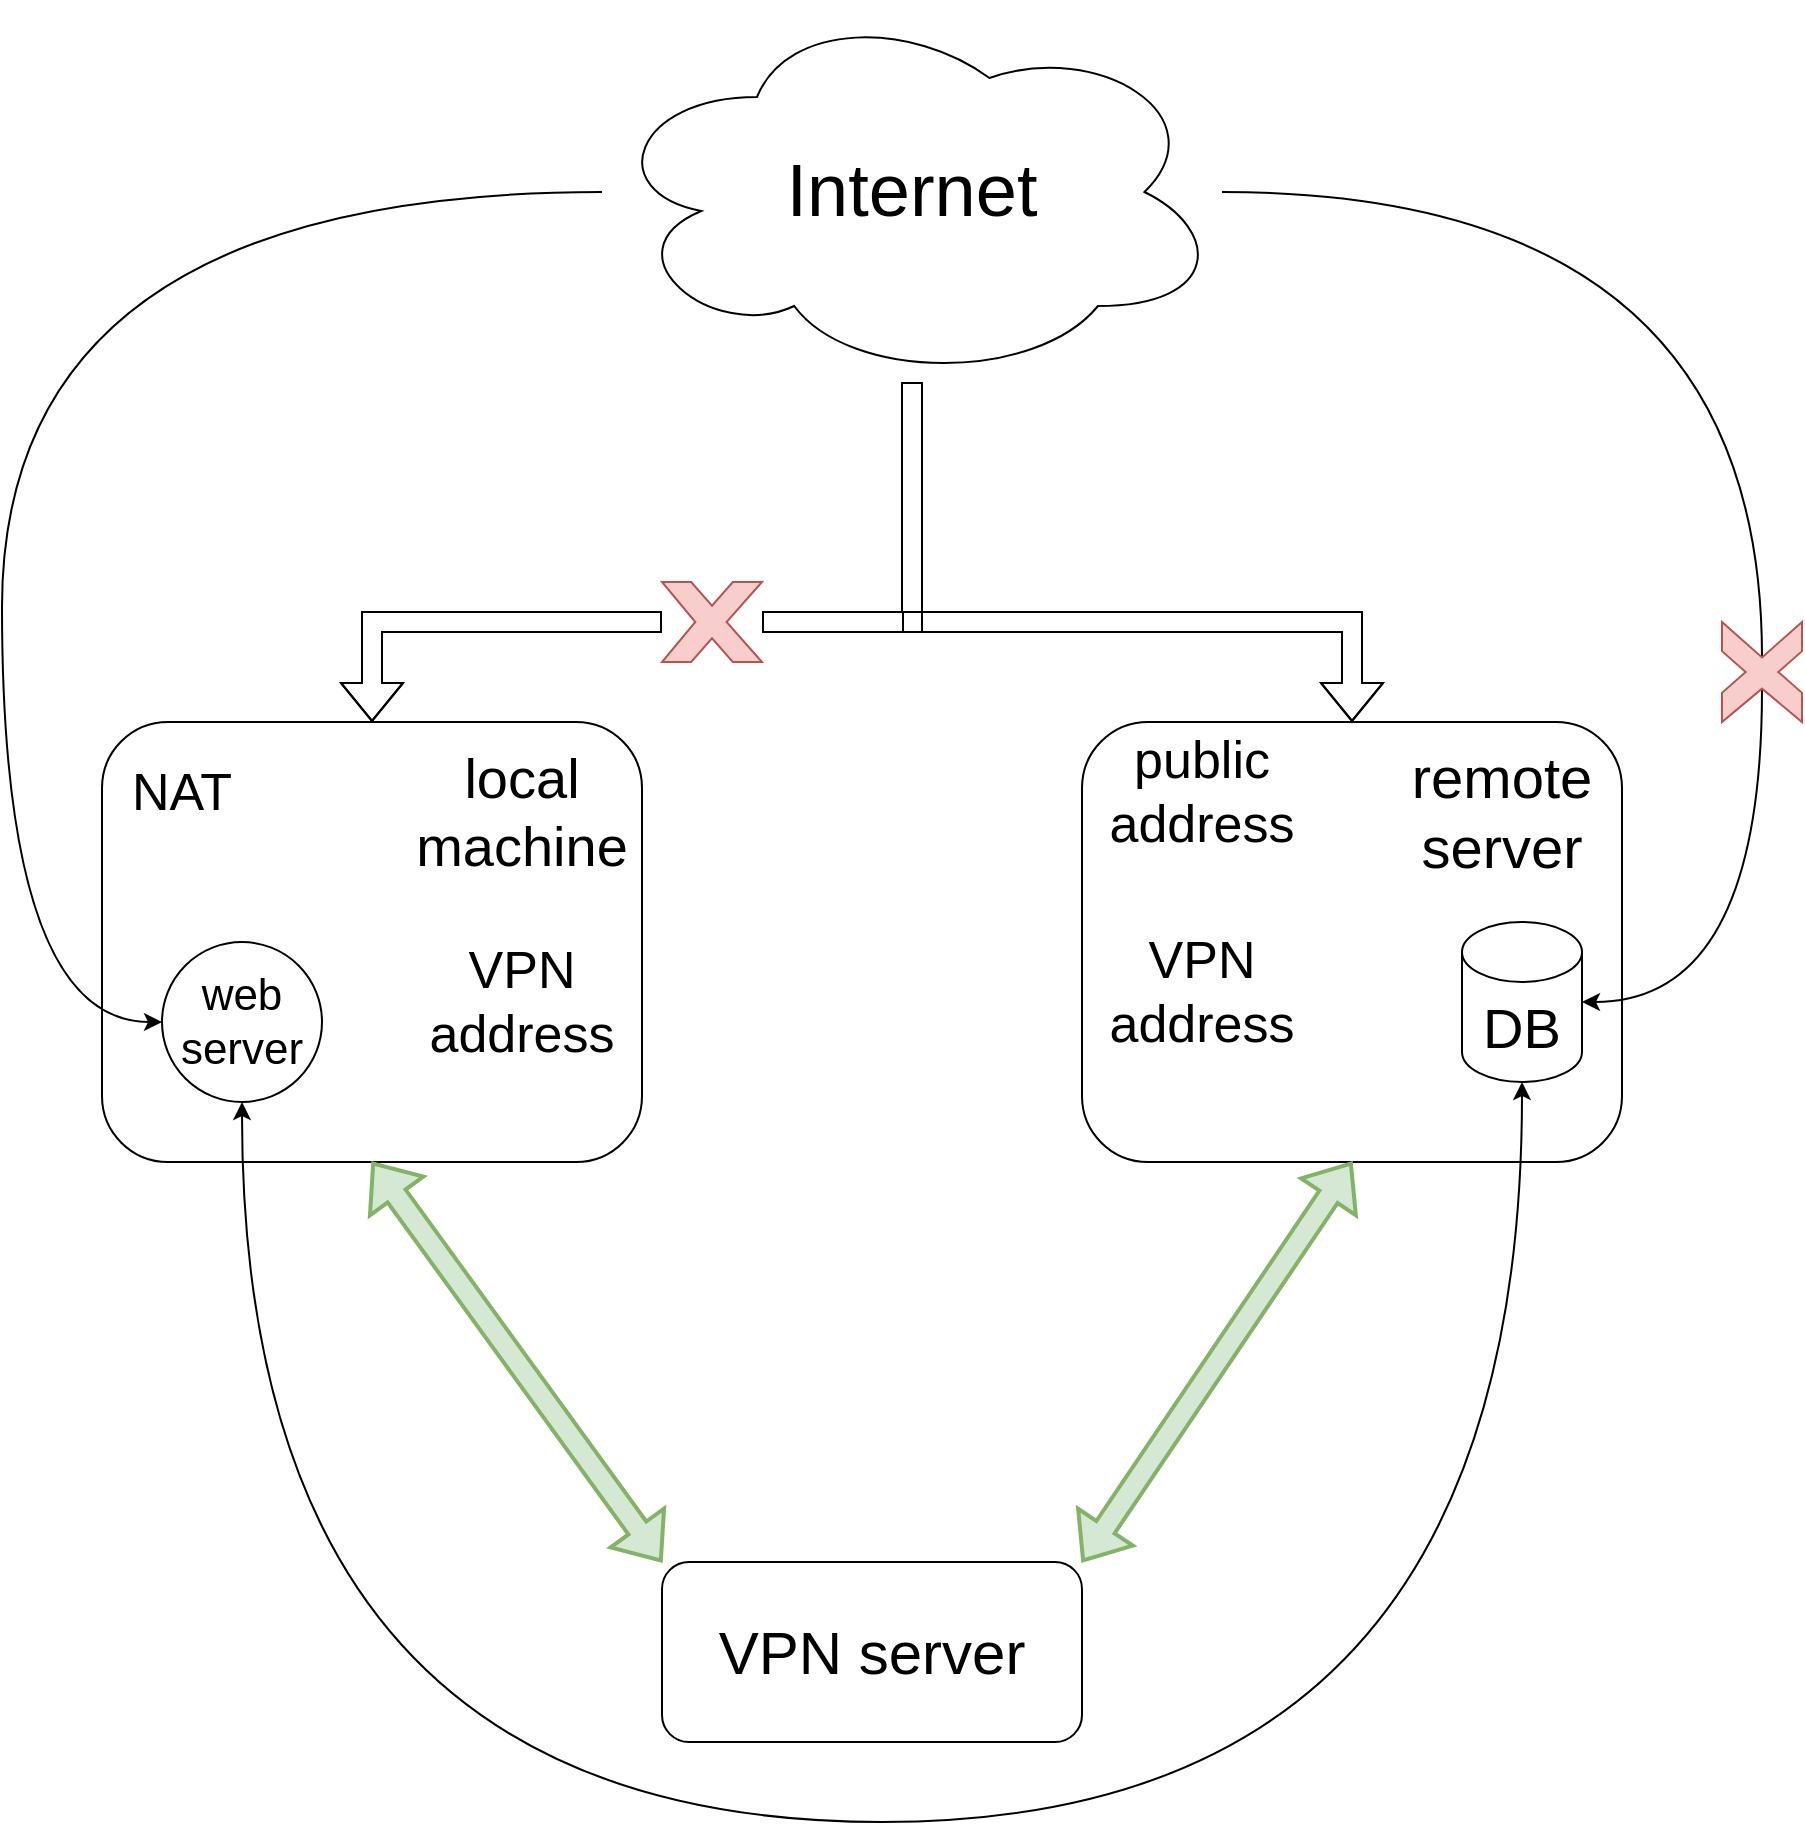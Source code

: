 <mxfile version="17.1.1" type="device"><diagram id="aggXbQ3W8WFpttpj-Tly" name="Page-1"><mxGraphModel dx="2438" dy="2033" grid="1" gridSize="10" guides="1" tooltips="1" connect="1" arrows="1" fold="1" page="1" pageScale="1" pageWidth="850" pageHeight="1100" math="0" shadow="0"><root><mxCell id="0"/><mxCell id="1" parent="0"/><mxCell id="maM_S-i4DTkjEe1RUnma-21" style="edgeStyle=orthogonalEdgeStyle;curved=1;rounded=0;orthogonalLoop=1;jettySize=auto;html=1;startArrow=none;shape=flexArrow;" edge="1" parent="1" source="maM_S-i4DTkjEe1RUnma-22" target="maM_S-i4DTkjEe1RUnma-6"><mxGeometry relative="1" as="geometry"/></mxCell><mxCell id="maM_S-i4DTkjEe1RUnma-25" style="edgeStyle=orthogonalEdgeStyle;curved=1;rounded=0;orthogonalLoop=1;jettySize=auto;html=1;shape=flexArrow;" edge="1" parent="1" target="maM_S-i4DTkjEe1RUnma-3"><mxGeometry relative="1" as="geometry"><mxPoint x="440" y="250" as="sourcePoint"/><Array as="points"><mxPoint x="450" y="250"/><mxPoint x="665" y="250"/></Array></mxGeometry></mxCell><mxCell id="maM_S-i4DTkjEe1RUnma-32" style="edgeStyle=orthogonalEdgeStyle;curved=1;rounded=0;orthogonalLoop=1;jettySize=auto;html=1;entryX=0.65;entryY=0.5;entryDx=0;entryDy=0;entryPerimeter=0;endArrow=none;endFill=0;" edge="1" parent="1" source="maM_S-i4DTkjEe1RUnma-2" target="maM_S-i4DTkjEe1RUnma-27"><mxGeometry relative="1" as="geometry"/></mxCell><mxCell id="maM_S-i4DTkjEe1RUnma-35" style="edgeStyle=orthogonalEdgeStyle;curved=1;rounded=0;orthogonalLoop=1;jettySize=auto;html=1;endArrow=classic;endFill=1;" edge="1" parent="1" source="maM_S-i4DTkjEe1RUnma-2" target="maM_S-i4DTkjEe1RUnma-12"><mxGeometry relative="1" as="geometry"><Array as="points"><mxPoint x="-10" y="35"/><mxPoint x="-10" y="450"/></Array></mxGeometry></mxCell><mxCell id="maM_S-i4DTkjEe1RUnma-2" value="&lt;font style=&quot;font-size: 37px&quot;&gt;Internet&lt;/font&gt;" style="ellipse;shape=cloud;whiteSpace=wrap;html=1;" vertex="1" parent="1"><mxGeometry x="290" y="-60" width="310" height="190" as="geometry"/></mxCell><mxCell id="maM_S-i4DTkjEe1RUnma-3" value="" style="rounded=1;whiteSpace=wrap;html=1;fillColor=none;" vertex="1" parent="1"><mxGeometry x="530" y="300" width="270" height="220" as="geometry"/></mxCell><mxCell id="maM_S-i4DTkjEe1RUnma-4" value="&lt;font style=&quot;font-size: 29px&quot;&gt;remote server&lt;/font&gt;" style="text;html=1;strokeColor=none;fillColor=none;align=center;verticalAlign=middle;whiteSpace=wrap;rounded=0;" vertex="1" parent="1"><mxGeometry x="710" y="330" width="60" height="30" as="geometry"/></mxCell><mxCell id="maM_S-i4DTkjEe1RUnma-6" value="" style="rounded=1;whiteSpace=wrap;html=1;fillColor=none;" vertex="1" parent="1"><mxGeometry x="40" y="300" width="270" height="220" as="geometry"/></mxCell><mxCell id="maM_S-i4DTkjEe1RUnma-7" value="&lt;font style=&quot;font-size: 28px&quot;&gt;local machine&lt;/font&gt;" style="text;html=1;strokeColor=none;fillColor=none;align=center;verticalAlign=middle;whiteSpace=wrap;rounded=0;" vertex="1" parent="1"><mxGeometry x="220" y="330" width="60" height="30" as="geometry"/></mxCell><mxCell id="maM_S-i4DTkjEe1RUnma-10" value="&lt;font style=&quot;font-size: 26px&quot;&gt;public address&lt;/font&gt;" style="text;html=1;strokeColor=none;fillColor=none;align=center;verticalAlign=middle;whiteSpace=wrap;rounded=0;" vertex="1" parent="1"><mxGeometry x="560" y="320" width="60" height="30" as="geometry"/></mxCell><mxCell id="maM_S-i4DTkjEe1RUnma-11" value="&lt;font style=&quot;font-size: 28px&quot;&gt;DB&lt;/font&gt;" style="shape=cylinder3;whiteSpace=wrap;html=1;boundedLbl=1;backgroundOutline=1;size=15;" vertex="1" parent="1"><mxGeometry x="720" y="400" width="60" height="80" as="geometry"/></mxCell><mxCell id="maM_S-i4DTkjEe1RUnma-49" style="edgeStyle=orthogonalEdgeStyle;curved=1;rounded=0;orthogonalLoop=1;jettySize=auto;html=1;fontSize=28;startArrow=classic;startFill=1;endArrow=classic;endFill=1;startSize=6;strokeWidth=1;" edge="1" parent="1" source="maM_S-i4DTkjEe1RUnma-12" target="maM_S-i4DTkjEe1RUnma-11"><mxGeometry relative="1" as="geometry"><Array as="points"><mxPoint x="110" y="850"/><mxPoint x="750" y="850"/></Array></mxGeometry></mxCell><mxCell id="maM_S-i4DTkjEe1RUnma-12" value="&lt;div style=&quot;font-size: 22px&quot;&gt;&lt;font style=&quot;font-size: 22px&quot;&gt;web&lt;/font&gt;&lt;/div&gt;&lt;div style=&quot;font-size: 22px&quot;&gt;&lt;font style=&quot;font-size: 22px&quot;&gt;server&lt;/font&gt;&lt;/div&gt;" style="ellipse;whiteSpace=wrap;html=1;aspect=fixed;" vertex="1" parent="1"><mxGeometry x="70" y="410" width="80" height="80" as="geometry"/></mxCell><mxCell id="maM_S-i4DTkjEe1RUnma-13" value="&lt;font style=&quot;font-size: 30px&quot;&gt;VPN server&lt;/font&gt;" style="rounded=1;whiteSpace=wrap;html=1;" vertex="1" parent="1"><mxGeometry x="320" y="720" width="210" height="90" as="geometry"/></mxCell><mxCell id="maM_S-i4DTkjEe1RUnma-22" value="" style="verticalLabelPosition=bottom;verticalAlign=top;html=1;shape=mxgraph.basic.x;fillColor=#f8cecc;strokeColor=#b85450;" vertex="1" parent="1"><mxGeometry x="320" y="230" width="50" height="40" as="geometry"/></mxCell><mxCell id="maM_S-i4DTkjEe1RUnma-23" value="" style="edgeStyle=orthogonalEdgeStyle;curved=1;rounded=0;orthogonalLoop=1;jettySize=auto;html=1;entryX=1;entryY=0.5;entryDx=0;entryDy=0;endArrow=none;shape=flexArrow;" edge="1" parent="1" source="maM_S-i4DTkjEe1RUnma-2" target="maM_S-i4DTkjEe1RUnma-22"><mxGeometry relative="1" as="geometry"><mxPoint x="500" y="55" as="sourcePoint"/><mxPoint x="310" y="410.0" as="targetPoint"/></mxGeometry></mxCell><mxCell id="maM_S-i4DTkjEe1RUnma-30" style="edgeStyle=orthogonalEdgeStyle;curved=1;rounded=0;orthogonalLoop=1;jettySize=auto;html=1;entryX=1;entryY=0.5;entryDx=0;entryDy=0;entryPerimeter=0;exitX=0.33;exitY=0.5;exitDx=0;exitDy=0;exitPerimeter=0;" edge="1" parent="1" source="maM_S-i4DTkjEe1RUnma-27" target="maM_S-i4DTkjEe1RUnma-11"><mxGeometry relative="1" as="geometry"><Array as="points"><mxPoint x="870" y="440"/></Array></mxGeometry></mxCell><mxCell id="maM_S-i4DTkjEe1RUnma-27" value="" style="verticalLabelPosition=bottom;verticalAlign=top;html=1;shape=mxgraph.basic.x;direction=north;fillColor=#f8cecc;strokeColor=#b85450;" vertex="1" parent="1"><mxGeometry x="850" y="250" width="40" height="50" as="geometry"/></mxCell><mxCell id="maM_S-i4DTkjEe1RUnma-43" value="" style="shape=flexArrow;endArrow=classic;startArrow=classic;html=1;rounded=0;entryX=0;entryY=0;entryDx=0;entryDy=0;exitX=0.5;exitY=1;exitDx=0;exitDy=0;fillColor=#d5e8d4;strokeColor=#82b366;strokeWidth=2;fontStyle=1" edge="1" parent="1" source="maM_S-i4DTkjEe1RUnma-6" target="maM_S-i4DTkjEe1RUnma-13"><mxGeometry width="100" height="100" relative="1" as="geometry"><mxPoint x="100" y="680" as="sourcePoint"/><mxPoint x="200" y="580" as="targetPoint"/></mxGeometry></mxCell><mxCell id="maM_S-i4DTkjEe1RUnma-44" value="" style="shape=flexArrow;endArrow=classic;startArrow=classic;html=1;rounded=0;entryX=1;entryY=0;entryDx=0;entryDy=0;exitX=0.5;exitY=1;exitDx=0;exitDy=0;fillColor=#d5e8d4;strokeColor=#82b366;strokeWidth=2;" edge="1" parent="1" source="maM_S-i4DTkjEe1RUnma-3" target="maM_S-i4DTkjEe1RUnma-13"><mxGeometry width="100" height="100" relative="1" as="geometry"><mxPoint x="395" y="490.0" as="sourcePoint"/><mxPoint x="540" y="690.0" as="targetPoint"/></mxGeometry></mxCell><mxCell id="maM_S-i4DTkjEe1RUnma-45" value="&lt;font style=&quot;font-size: 26px&quot;&gt;VPN address&lt;/font&gt;" style="text;html=1;strokeColor=none;fillColor=none;align=center;verticalAlign=middle;whiteSpace=wrap;rounded=0;" vertex="1" parent="1"><mxGeometry x="560" y="420" width="60" height="30" as="geometry"/></mxCell><mxCell id="maM_S-i4DTkjEe1RUnma-47" value="&lt;font style=&quot;font-size: 26px&quot;&gt;VPN address&lt;/font&gt;" style="text;html=1;strokeColor=none;fillColor=none;align=center;verticalAlign=middle;whiteSpace=wrap;rounded=0;" vertex="1" parent="1"><mxGeometry x="220" y="425" width="60" height="30" as="geometry"/></mxCell><mxCell id="maM_S-i4DTkjEe1RUnma-48" value="&lt;font style=&quot;font-size: 26px&quot;&gt;NAT&lt;/font&gt;" style="text;html=1;strokeColor=none;fillColor=none;align=center;verticalAlign=middle;whiteSpace=wrap;rounded=0;" vertex="1" parent="1"><mxGeometry x="50" y="320" width="60" height="30" as="geometry"/></mxCell></root></mxGraphModel></diagram></mxfile>